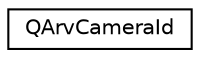 digraph "Graphical Class Hierarchy"
{
  edge [fontname="Helvetica",fontsize="10",labelfontname="Helvetica",labelfontsize="10"];
  node [fontname="Helvetica",fontsize="10",shape=record];
  rankdir="LR";
  Node1 [label="QArvCameraId",height=0.2,width=0.4,color="black", fillcolor="white", style="filled",URL="$class_q_arv_camera_id.html",tooltip="Objects of this class are used to identify cameras. "];
}
